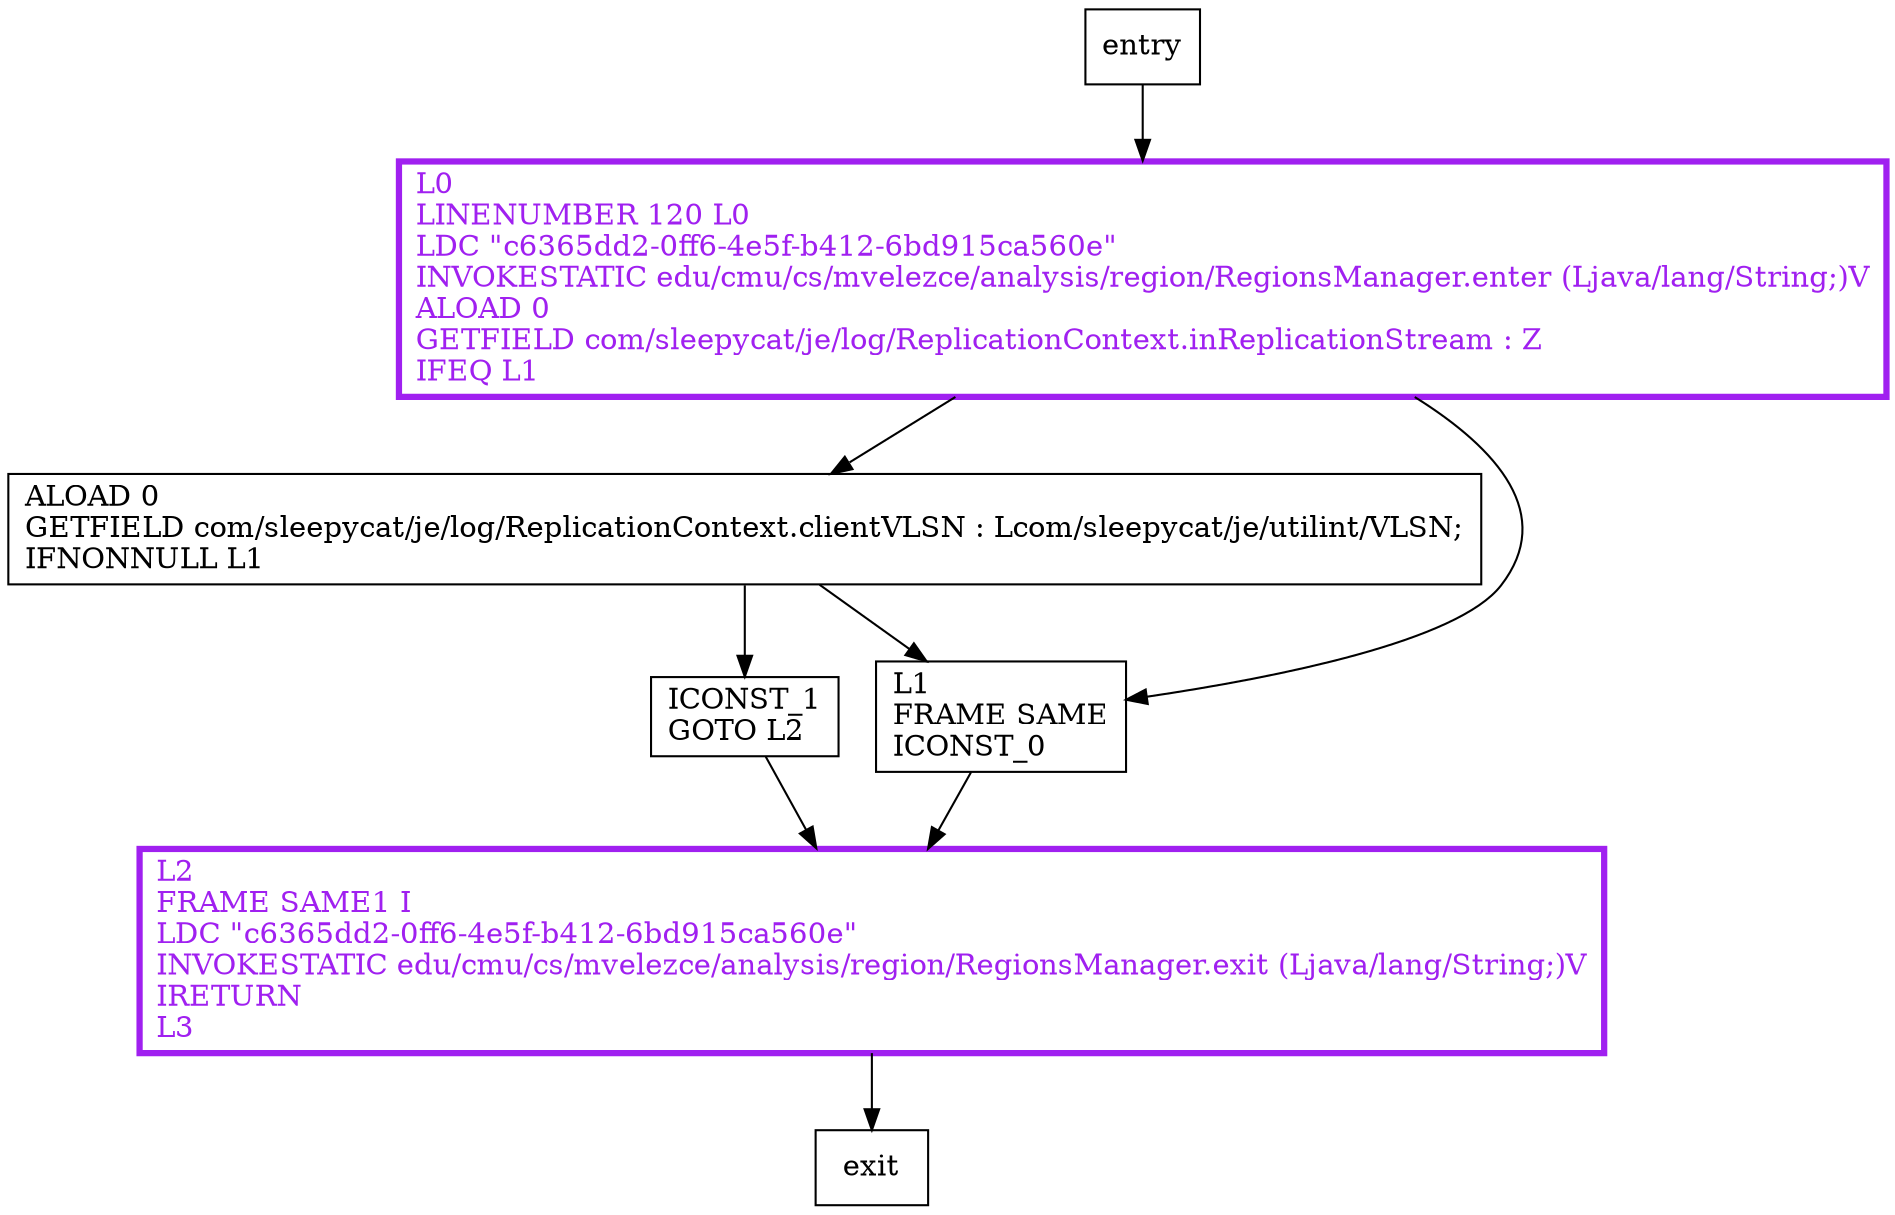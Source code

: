 digraph mustGenerateVLSN {
node [shape=record];
836180418 [label="ALOAD 0\lGETFIELD com/sleepycat/je/log/ReplicationContext.clientVLSN : Lcom/sleepycat/je/utilint/VLSN;\lIFNONNULL L1\l"];
672368766 [label="ICONST_1\lGOTO L2\l"];
1425291003 [label="L2\lFRAME SAME1 I\lLDC \"c6365dd2-0ff6-4e5f-b412-6bd915ca560e\"\lINVOKESTATIC edu/cmu/cs/mvelezce/analysis/region/RegionsManager.exit (Ljava/lang/String;)V\lIRETURN\lL3\l"];
2011675029 [label="L1\lFRAME SAME\lICONST_0\l"];
744097847 [label="L0\lLINENUMBER 120 L0\lLDC \"c6365dd2-0ff6-4e5f-b412-6bd915ca560e\"\lINVOKESTATIC edu/cmu/cs/mvelezce/analysis/region/RegionsManager.enter (Ljava/lang/String;)V\lALOAD 0\lGETFIELD com/sleepycat/je/log/ReplicationContext.inReplicationStream : Z\lIFEQ L1\l"];
entry;
exit;
836180418 -> 672368766;
836180418 -> 2011675029;
entry -> 744097847;
672368766 -> 1425291003;
1425291003 -> exit;
2011675029 -> 1425291003;
744097847 -> 836180418;
744097847 -> 2011675029;
1425291003[fontcolor="purple", penwidth=3, color="purple"];
744097847[fontcolor="purple", penwidth=3, color="purple"];
}
